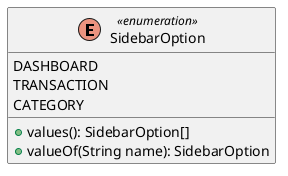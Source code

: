 @startuml

enum SidebarOption <<enumeration>> {
    DASHBOARD
    TRANSACTION
    CATEGORY
    +values(): SidebarOption[]
    +valueOf(String name): SidebarOption
}

@enduml